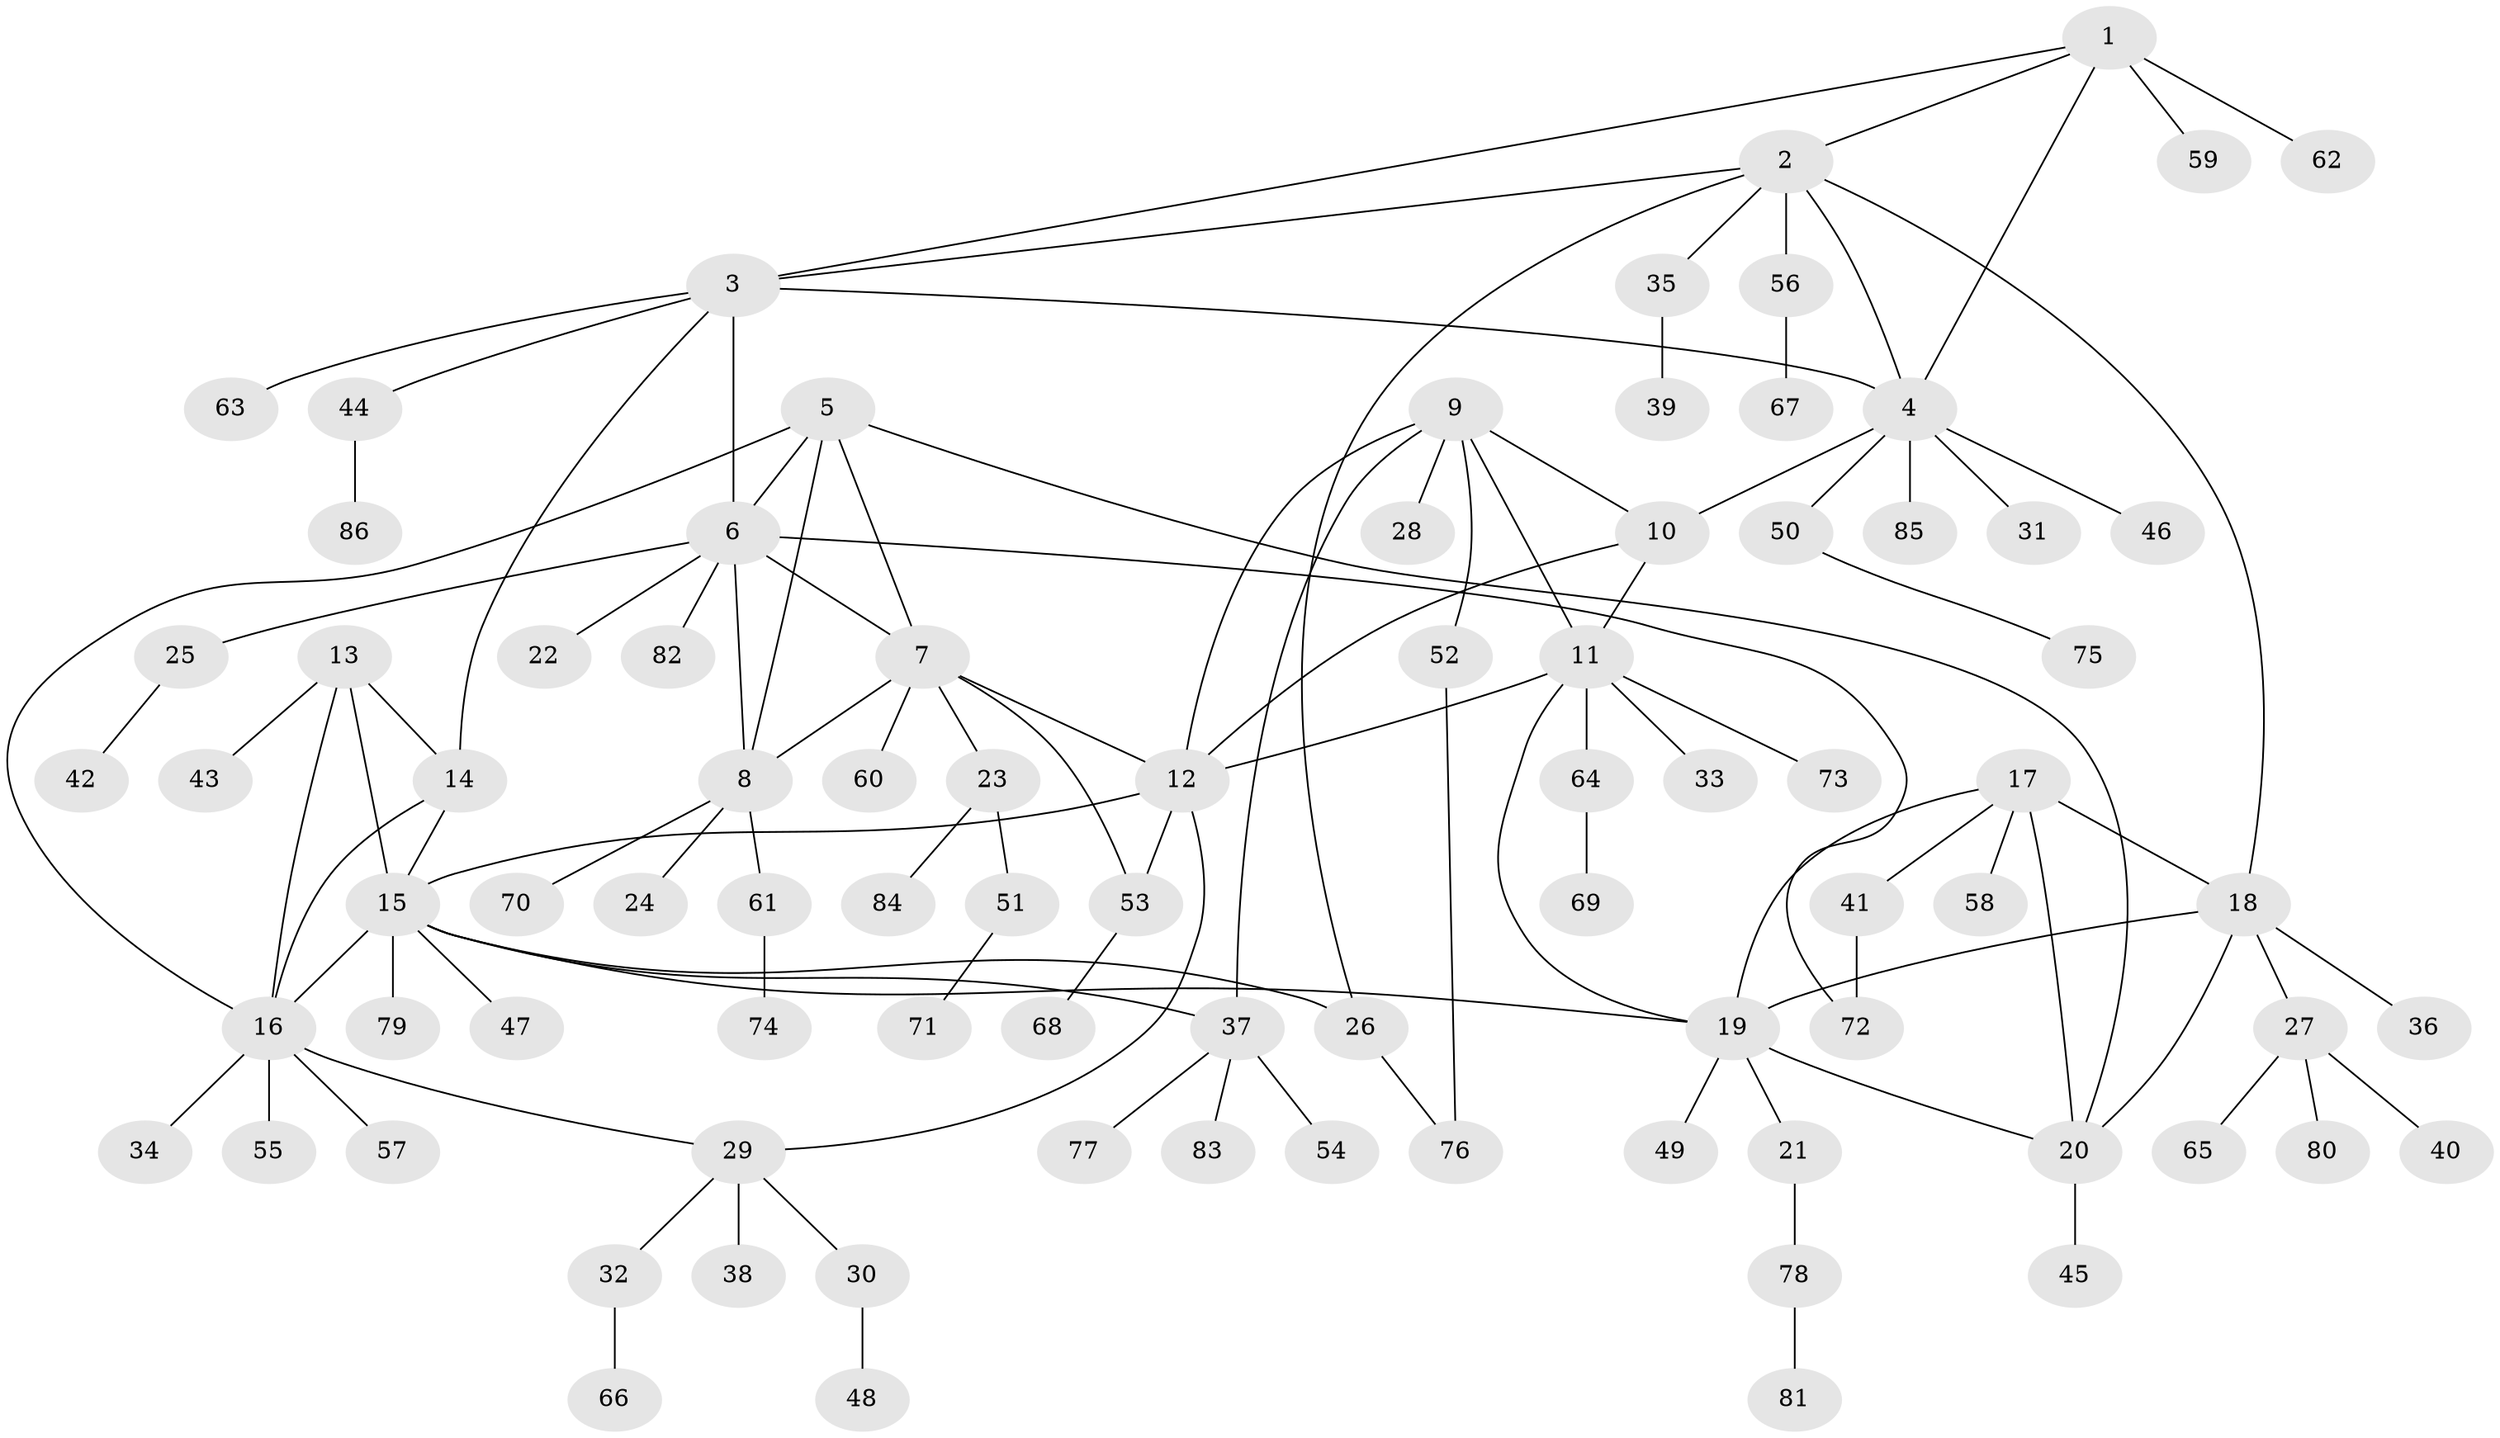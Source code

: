 // coarse degree distribution, {8: 0.06666666666666667, 9: 0.016666666666666666, 7: 0.05, 4: 0.06666666666666667, 10: 0.016666666666666666, 3: 0.05, 6: 0.016666666666666666, 2: 0.13333333333333333, 1: 0.5833333333333334}
// Generated by graph-tools (version 1.1) at 2025/52/02/27/25 19:52:18]
// undirected, 86 vertices, 112 edges
graph export_dot {
graph [start="1"]
  node [color=gray90,style=filled];
  1;
  2;
  3;
  4;
  5;
  6;
  7;
  8;
  9;
  10;
  11;
  12;
  13;
  14;
  15;
  16;
  17;
  18;
  19;
  20;
  21;
  22;
  23;
  24;
  25;
  26;
  27;
  28;
  29;
  30;
  31;
  32;
  33;
  34;
  35;
  36;
  37;
  38;
  39;
  40;
  41;
  42;
  43;
  44;
  45;
  46;
  47;
  48;
  49;
  50;
  51;
  52;
  53;
  54;
  55;
  56;
  57;
  58;
  59;
  60;
  61;
  62;
  63;
  64;
  65;
  66;
  67;
  68;
  69;
  70;
  71;
  72;
  73;
  74;
  75;
  76;
  77;
  78;
  79;
  80;
  81;
  82;
  83;
  84;
  85;
  86;
  1 -- 2;
  1 -- 3;
  1 -- 4;
  1 -- 59;
  1 -- 62;
  2 -- 3;
  2 -- 4;
  2 -- 18;
  2 -- 26;
  2 -- 35;
  2 -- 56;
  3 -- 4;
  3 -- 6;
  3 -- 14;
  3 -- 44;
  3 -- 63;
  4 -- 10;
  4 -- 31;
  4 -- 46;
  4 -- 50;
  4 -- 85;
  5 -- 6;
  5 -- 7;
  5 -- 8;
  5 -- 16;
  5 -- 20;
  6 -- 7;
  6 -- 8;
  6 -- 22;
  6 -- 25;
  6 -- 72;
  6 -- 82;
  7 -- 8;
  7 -- 12;
  7 -- 23;
  7 -- 53;
  7 -- 60;
  8 -- 24;
  8 -- 61;
  8 -- 70;
  9 -- 10;
  9 -- 11;
  9 -- 12;
  9 -- 28;
  9 -- 37;
  9 -- 52;
  10 -- 11;
  10 -- 12;
  11 -- 12;
  11 -- 19;
  11 -- 33;
  11 -- 64;
  11 -- 73;
  12 -- 15;
  12 -- 29;
  12 -- 53;
  13 -- 14;
  13 -- 15;
  13 -- 16;
  13 -- 43;
  14 -- 15;
  14 -- 16;
  15 -- 16;
  15 -- 19;
  15 -- 26;
  15 -- 37;
  15 -- 47;
  15 -- 79;
  16 -- 29;
  16 -- 34;
  16 -- 55;
  16 -- 57;
  17 -- 18;
  17 -- 19;
  17 -- 20;
  17 -- 41;
  17 -- 58;
  18 -- 19;
  18 -- 20;
  18 -- 27;
  18 -- 36;
  19 -- 20;
  19 -- 21;
  19 -- 49;
  20 -- 45;
  21 -- 78;
  23 -- 51;
  23 -- 84;
  25 -- 42;
  26 -- 76;
  27 -- 40;
  27 -- 65;
  27 -- 80;
  29 -- 30;
  29 -- 32;
  29 -- 38;
  30 -- 48;
  32 -- 66;
  35 -- 39;
  37 -- 54;
  37 -- 77;
  37 -- 83;
  41 -- 72;
  44 -- 86;
  50 -- 75;
  51 -- 71;
  52 -- 76;
  53 -- 68;
  56 -- 67;
  61 -- 74;
  64 -- 69;
  78 -- 81;
}
